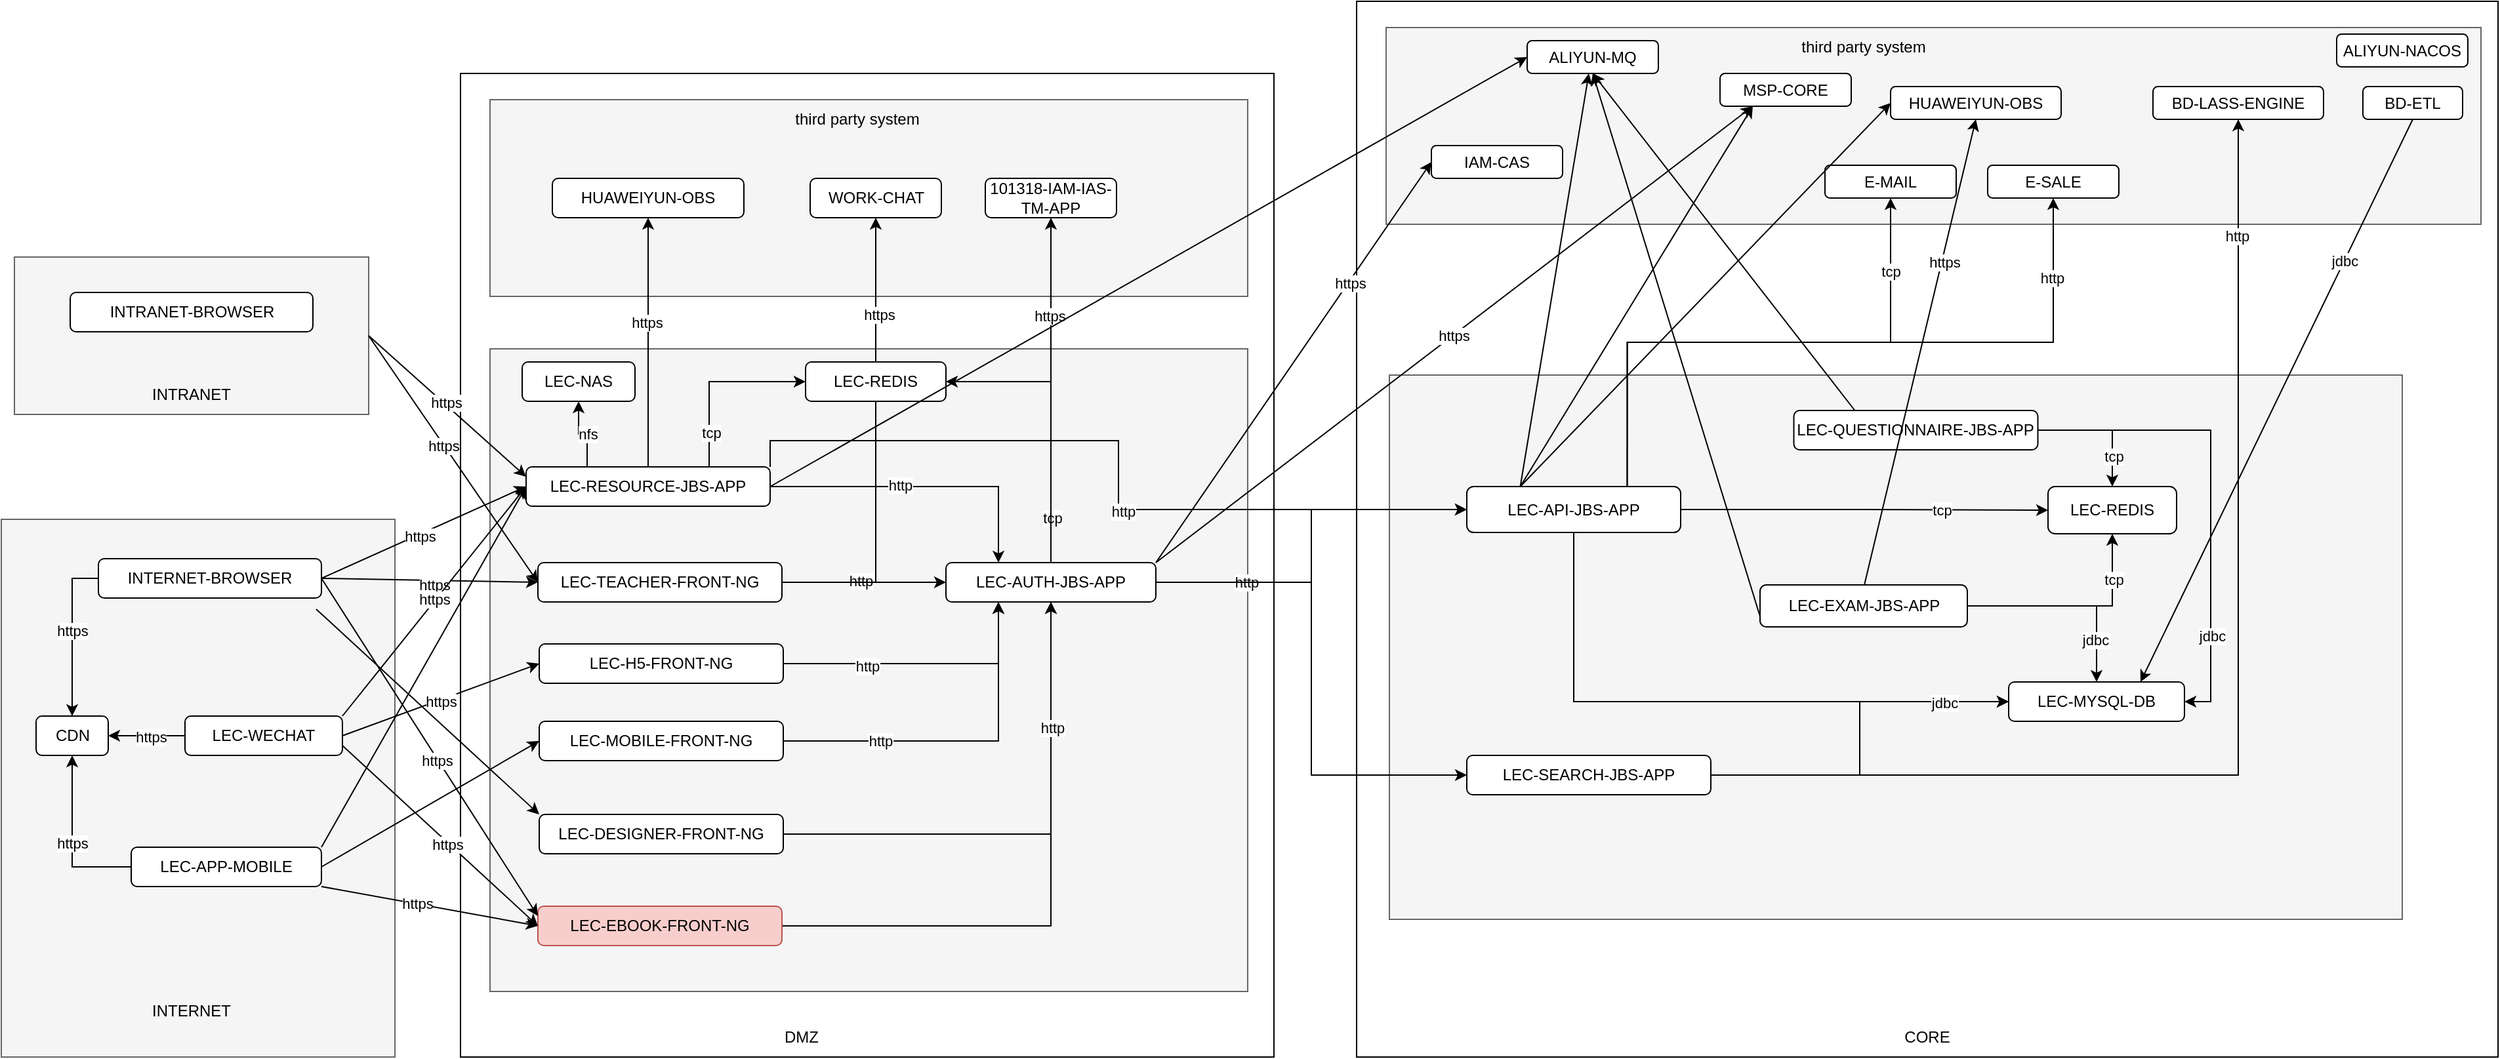 <mxfile version="24.4.9" type="github">
  <diagram id="prtHgNgQTEPvFCAcTncT" name="Page-1">
    <mxGraphModel dx="2021" dy="1861" grid="1" gridSize="10" guides="1" tooltips="1" connect="1" arrows="1" fold="1" page="1" pageScale="1" pageWidth="827" pageHeight="1169" math="0" shadow="0">
      <root>
        <mxCell id="0" />
        <mxCell id="1" parent="0" />
        <mxCell id="grso16V_VAuLWdVkUhK_-35" value="" style="rounded=0;whiteSpace=wrap;html=1;" vertex="1" parent="1">
          <mxGeometry x="923" y="-165" width="870" height="805" as="geometry" />
        </mxCell>
        <mxCell id="grso16V_VAuLWdVkUhK_-8" value="" style="rounded=0;whiteSpace=wrap;html=1;fillColor=#f5f5f5;fontColor=#333333;strokeColor=#666666;" vertex="1" parent="1">
          <mxGeometry x="-100" y="30" width="270" height="120" as="geometry" />
        </mxCell>
        <mxCell id="grso16V_VAuLWdVkUhK_-11" value="" style="rounded=0;whiteSpace=wrap;html=1;fillColor=#f5f5f5;fontColor=#333333;strokeColor=#666666;" vertex="1" parent="1">
          <mxGeometry x="-110" y="230" width="300" height="410" as="geometry" />
        </mxCell>
        <mxCell id="grso16V_VAuLWdVkUhK_-23" value="" style="rounded=0;whiteSpace=wrap;html=1;" vertex="1" parent="1">
          <mxGeometry x="240" y="-110" width="620" height="750" as="geometry" />
        </mxCell>
        <mxCell id="grso16V_VAuLWdVkUhK_-9" value="INTRANET" style="text;html=1;align=center;verticalAlign=middle;whiteSpace=wrap;rounded=0;" vertex="1" parent="1">
          <mxGeometry x="5" y="120" width="60" height="30" as="geometry" />
        </mxCell>
        <mxCell id="grso16V_VAuLWdVkUhK_-12" value="&lt;span style=&quot;text-align: left;&quot;&gt;INTRANET-BROWSER&lt;/span&gt;" style="rounded=1;whiteSpace=wrap;html=1;" vertex="1" parent="1">
          <mxGeometry x="-57.5" y="57" width="185" height="30" as="geometry" />
        </mxCell>
        <mxCell id="grso16V_VAuLWdVkUhK_-19" value="" style="edgeStyle=orthogonalEdgeStyle;rounded=0;orthogonalLoop=1;jettySize=auto;html=1;exitX=0;exitY=0.5;exitDx=0;exitDy=0;" edge="1" parent="1" source="grso16V_VAuLWdVkUhK_-14" target="grso16V_VAuLWdVkUhK_-15">
          <mxGeometry relative="1" as="geometry" />
        </mxCell>
        <mxCell id="grso16V_VAuLWdVkUhK_-21" value="https" style="edgeLabel;html=1;align=center;verticalAlign=middle;resizable=0;points=[];" vertex="1" connectable="0" parent="grso16V_VAuLWdVkUhK_-19">
          <mxGeometry x="-0.05" relative="1" as="geometry">
            <mxPoint as="offset" />
          </mxGeometry>
        </mxCell>
        <mxCell id="grso16V_VAuLWdVkUhK_-14" value="&lt;span style=&quot;text-align: left;&quot;&gt;INTERNET-BROWSER&lt;/span&gt;" style="rounded=1;whiteSpace=wrap;html=1;" vertex="1" parent="1">
          <mxGeometry x="-36" y="260" width="170" height="30" as="geometry" />
        </mxCell>
        <mxCell id="grso16V_VAuLWdVkUhK_-15" value="&lt;div style=&quot;text-align: left;&quot;&gt;&lt;span style=&quot;background-color: initial;&quot;&gt;CDN&lt;/span&gt;&lt;/div&gt;" style="rounded=1;whiteSpace=wrap;html=1;" vertex="1" parent="1">
          <mxGeometry x="-83.5" y="380" width="55" height="30" as="geometry" />
        </mxCell>
        <mxCell id="grso16V_VAuLWdVkUhK_-20" value="" style="edgeStyle=orthogonalEdgeStyle;rounded=0;orthogonalLoop=1;jettySize=auto;html=1;" edge="1" parent="1" source="grso16V_VAuLWdVkUhK_-16" target="grso16V_VAuLWdVkUhK_-15">
          <mxGeometry relative="1" as="geometry" />
        </mxCell>
        <mxCell id="grso16V_VAuLWdVkUhK_-22" value="https" style="edgeLabel;html=1;align=center;verticalAlign=middle;resizable=0;points=[];" vertex="1" connectable="0" parent="grso16V_VAuLWdVkUhK_-20">
          <mxGeometry x="-0.025" relative="1" as="geometry">
            <mxPoint as="offset" />
          </mxGeometry>
        </mxCell>
        <mxCell id="grso16V_VAuLWdVkUhK_-16" value="&lt;div style=&quot;text-align: left;&quot;&gt;&lt;span style=&quot;background-color: initial;&quot;&gt;LEC-APP-MOBILE&lt;/span&gt;&lt;/div&gt;" style="rounded=1;whiteSpace=wrap;html=1;" vertex="1" parent="1">
          <mxGeometry x="-11" y="480" width="145" height="30" as="geometry" />
        </mxCell>
        <mxCell id="grso16V_VAuLWdVkUhK_-17" value="INTERNET" style="text;html=1;align=center;verticalAlign=middle;whiteSpace=wrap;rounded=0;" vertex="1" parent="1">
          <mxGeometry y="590" width="70" height="30" as="geometry" />
        </mxCell>
        <mxCell id="grso16V_VAuLWdVkUhK_-26" value="" style="rounded=0;whiteSpace=wrap;html=1;fillColor=#f5f5f5;fontColor=#333333;strokeColor=#666666;" vertex="1" parent="1">
          <mxGeometry x="262.5" y="100" width="577.5" height="490" as="geometry" />
        </mxCell>
        <mxCell id="grso16V_VAuLWdVkUhK_-25" value="" style="rounded=0;whiteSpace=wrap;html=1;fillColor=#f5f5f5;fontColor=#333333;strokeColor=#666666;" vertex="1" parent="1">
          <mxGeometry x="262.5" y="-90" width="577.5" height="150" as="geometry" />
        </mxCell>
        <mxCell id="grso16V_VAuLWdVkUhK_-82" value="" style="edgeStyle=orthogonalEdgeStyle;rounded=0;orthogonalLoop=1;jettySize=auto;html=1;entryX=0;entryY=0.5;entryDx=0;entryDy=0;" edge="1" parent="1" source="grso16V_VAuLWdVkUhK_-27" target="grso16V_VAuLWdVkUhK_-29">
          <mxGeometry relative="1" as="geometry" />
        </mxCell>
        <mxCell id="grso16V_VAuLWdVkUhK_-83" value="http" style="edgeLabel;html=1;align=center;verticalAlign=middle;resizable=0;points=[];" vertex="1" connectable="0" parent="grso16V_VAuLWdVkUhK_-82">
          <mxGeometry x="-0.05" y="1" relative="1" as="geometry">
            <mxPoint as="offset" />
          </mxGeometry>
        </mxCell>
        <mxCell id="grso16V_VAuLWdVkUhK_-129" style="edgeStyle=orthogonalEdgeStyle;rounded=0;orthogonalLoop=1;jettySize=auto;html=1;entryX=0.5;entryY=1;entryDx=0;entryDy=0;" edge="1" parent="1" source="grso16V_VAuLWdVkUhK_-27" target="grso16V_VAuLWdVkUhK_-128">
          <mxGeometry relative="1" as="geometry" />
        </mxCell>
        <mxCell id="grso16V_VAuLWdVkUhK_-131" value="https" style="edgeLabel;html=1;align=center;verticalAlign=middle;resizable=0;points=[];" vertex="1" connectable="0" parent="grso16V_VAuLWdVkUhK_-129">
          <mxGeometry x="0.582" y="-1" relative="1" as="geometry">
            <mxPoint x="1" y="1" as="offset" />
          </mxGeometry>
        </mxCell>
        <mxCell id="grso16V_VAuLWdVkUhK_-27" value="LEC-TEACHER-FRONT-NG" style="rounded=1;whiteSpace=wrap;html=1;" vertex="1" parent="1">
          <mxGeometry x="299" y="263" width="186" height="30" as="geometry" />
        </mxCell>
        <mxCell id="grso16V_VAuLWdVkUhK_-86" value="" style="edgeStyle=orthogonalEdgeStyle;rounded=0;orthogonalLoop=1;jettySize=auto;html=1;entryX=0.25;entryY=0;entryDx=0;entryDy=0;" edge="1" parent="1" source="grso16V_VAuLWdVkUhK_-28" target="grso16V_VAuLWdVkUhK_-29">
          <mxGeometry relative="1" as="geometry" />
        </mxCell>
        <mxCell id="grso16V_VAuLWdVkUhK_-88" value="http" style="edgeLabel;html=1;align=center;verticalAlign=middle;resizable=0;points=[];" vertex="1" connectable="0" parent="grso16V_VAuLWdVkUhK_-86">
          <mxGeometry x="-0.15" y="1" relative="1" as="geometry">
            <mxPoint as="offset" />
          </mxGeometry>
        </mxCell>
        <mxCell id="grso16V_VAuLWdVkUhK_-103" style="edgeStyle=orthogonalEdgeStyle;rounded=0;orthogonalLoop=1;jettySize=auto;html=1;entryX=0.5;entryY=1;entryDx=0;entryDy=0;exitX=0.25;exitY=0;exitDx=0;exitDy=0;" edge="1" parent="1" source="grso16V_VAuLWdVkUhK_-28" target="grso16V_VAuLWdVkUhK_-31">
          <mxGeometry relative="1" as="geometry" />
        </mxCell>
        <mxCell id="grso16V_VAuLWdVkUhK_-111" value="nfs" style="edgeLabel;html=1;align=center;verticalAlign=middle;resizable=0;points=[];" vertex="1" connectable="0" parent="grso16V_VAuLWdVkUhK_-103">
          <mxGeometry x="-0.089" relative="1" as="geometry">
            <mxPoint x="1" as="offset" />
          </mxGeometry>
        </mxCell>
        <mxCell id="grso16V_VAuLWdVkUhK_-104" style="edgeStyle=orthogonalEdgeStyle;rounded=0;orthogonalLoop=1;jettySize=auto;html=1;entryX=0;entryY=0.5;entryDx=0;entryDy=0;exitX=0.75;exitY=0;exitDx=0;exitDy=0;" edge="1" parent="1" source="grso16V_VAuLWdVkUhK_-28" target="grso16V_VAuLWdVkUhK_-32">
          <mxGeometry relative="1" as="geometry" />
        </mxCell>
        <mxCell id="grso16V_VAuLWdVkUhK_-113" value="tcp" style="edgeLabel;html=1;align=center;verticalAlign=middle;resizable=0;points=[];" vertex="1" connectable="0" parent="grso16V_VAuLWdVkUhK_-104">
          <mxGeometry x="-0.625" relative="1" as="geometry">
            <mxPoint x="1" as="offset" />
          </mxGeometry>
        </mxCell>
        <mxCell id="grso16V_VAuLWdVkUhK_-108" style="edgeStyle=orthogonalEdgeStyle;rounded=0;orthogonalLoop=1;jettySize=auto;html=1;" edge="1" parent="1" source="grso16V_VAuLWdVkUhK_-28" target="grso16V_VAuLWdVkUhK_-96">
          <mxGeometry relative="1" as="geometry" />
        </mxCell>
        <mxCell id="grso16V_VAuLWdVkUhK_-112" value="https" style="edgeLabel;html=1;align=center;verticalAlign=middle;resizable=0;points=[];" vertex="1" connectable="0" parent="grso16V_VAuLWdVkUhK_-108">
          <mxGeometry x="0.158" y="1" relative="1" as="geometry">
            <mxPoint as="offset" />
          </mxGeometry>
        </mxCell>
        <mxCell id="grso16V_VAuLWdVkUhK_-28" value="LEC-RESOURCE-JBS-APP" style="rounded=1;whiteSpace=wrap;html=1;" vertex="1" parent="1">
          <mxGeometry x="290" y="190" width="186" height="30" as="geometry" />
        </mxCell>
        <mxCell id="grso16V_VAuLWdVkUhK_-109" style="edgeStyle=orthogonalEdgeStyle;rounded=0;orthogonalLoop=1;jettySize=auto;html=1;entryX=1;entryY=0.5;entryDx=0;entryDy=0;exitX=0.5;exitY=0;exitDx=0;exitDy=0;" edge="1" parent="1" source="grso16V_VAuLWdVkUhK_-29" target="grso16V_VAuLWdVkUhK_-32">
          <mxGeometry relative="1" as="geometry" />
        </mxCell>
        <mxCell id="grso16V_VAuLWdVkUhK_-110" value="tcp" style="edgeLabel;html=1;align=center;verticalAlign=middle;resizable=0;points=[];" vertex="1" connectable="0" parent="grso16V_VAuLWdVkUhK_-109">
          <mxGeometry x="-0.682" y="-1" relative="1" as="geometry">
            <mxPoint as="offset" />
          </mxGeometry>
        </mxCell>
        <mxCell id="grso16V_VAuLWdVkUhK_-115" style="edgeStyle=orthogonalEdgeStyle;rounded=0;orthogonalLoop=1;jettySize=auto;html=1;entryX=0.5;entryY=1;entryDx=0;entryDy=0;" edge="1" parent="1" source="grso16V_VAuLWdVkUhK_-29" target="grso16V_VAuLWdVkUhK_-33">
          <mxGeometry relative="1" as="geometry" />
        </mxCell>
        <mxCell id="grso16V_VAuLWdVkUhK_-116" value="https" style="edgeLabel;html=1;align=center;verticalAlign=middle;resizable=0;points=[];" vertex="1" connectable="0" parent="grso16V_VAuLWdVkUhK_-115">
          <mxGeometry x="0.434" y="1" relative="1" as="geometry">
            <mxPoint as="offset" />
          </mxGeometry>
        </mxCell>
        <mxCell id="grso16V_VAuLWdVkUhK_-29" value="LEC-AUTH-JBS-APP" style="rounded=1;whiteSpace=wrap;html=1;" vertex="1" parent="1">
          <mxGeometry x="610" y="263" width="160" height="30" as="geometry" />
        </mxCell>
        <mxCell id="grso16V_VAuLWdVkUhK_-85" value="" style="edgeStyle=orthogonalEdgeStyle;rounded=0;orthogonalLoop=1;jettySize=auto;html=1;entryX=0.25;entryY=1;entryDx=0;entryDy=0;" edge="1" parent="1" source="grso16V_VAuLWdVkUhK_-30" target="grso16V_VAuLWdVkUhK_-29">
          <mxGeometry relative="1" as="geometry" />
        </mxCell>
        <mxCell id="grso16V_VAuLWdVkUhK_-89" value="http" style="edgeLabel;html=1;align=center;verticalAlign=middle;resizable=0;points=[];" vertex="1" connectable="0" parent="grso16V_VAuLWdVkUhK_-85">
          <mxGeometry x="-0.455" relative="1" as="geometry">
            <mxPoint as="offset" />
          </mxGeometry>
        </mxCell>
        <mxCell id="grso16V_VAuLWdVkUhK_-30" value="LEC-MOBILE-FRONT-NG" style="rounded=1;whiteSpace=wrap;html=1;" vertex="1" parent="1">
          <mxGeometry x="300" y="384" width="186" height="30" as="geometry" />
        </mxCell>
        <mxCell id="grso16V_VAuLWdVkUhK_-31" value="LEC-NAS" style="rounded=1;whiteSpace=wrap;html=1;" vertex="1" parent="1">
          <mxGeometry x="287" y="110" width="86" height="30" as="geometry" />
        </mxCell>
        <mxCell id="grso16V_VAuLWdVkUhK_-32" value="LEC-&lt;span style=&quot;background-color: initial;&quot;&gt;REDIS&lt;/span&gt;" style="rounded=1;whiteSpace=wrap;html=1;" vertex="1" parent="1">
          <mxGeometry x="503" y="110" width="107" height="30" as="geometry" />
        </mxCell>
        <mxCell id="grso16V_VAuLWdVkUhK_-37" value="" style="rounded=0;whiteSpace=wrap;html=1;fillColor=#f5f5f5;fontColor=#333333;strokeColor=#666666;" vertex="1" parent="1">
          <mxGeometry x="948" y="120" width="772" height="415" as="geometry" />
        </mxCell>
        <mxCell id="grso16V_VAuLWdVkUhK_-36" value="" style="rounded=0;whiteSpace=wrap;html=1;fillColor=#f5f5f5;fontColor=#333333;strokeColor=#666666;" vertex="1" parent="1">
          <mxGeometry x="945.5" y="-145" width="834.5" height="150" as="geometry" />
        </mxCell>
        <mxCell id="grso16V_VAuLWdVkUhK_-33" value="101318-IAM-IAS-TM-APP" style="rounded=1;whiteSpace=wrap;html=1;" vertex="1" parent="1">
          <mxGeometry x="640" y="-30" width="100" height="30" as="geometry" />
        </mxCell>
        <mxCell id="grso16V_VAuLWdVkUhK_-138" value="" style="edgeStyle=orthogonalEdgeStyle;rounded=0;orthogonalLoop=1;jettySize=auto;html=1;entryX=0.5;entryY=0;entryDx=0;entryDy=0;" edge="1" parent="1" source="grso16V_VAuLWdVkUhK_-40" target="grso16V_VAuLWdVkUhK_-41">
          <mxGeometry relative="1" as="geometry" />
        </mxCell>
        <mxCell id="grso16V_VAuLWdVkUhK_-156" value="jdbc" style="edgeLabel;html=1;align=center;verticalAlign=middle;resizable=0;points=[];" vertex="1" connectable="0" parent="grso16V_VAuLWdVkUhK_-138">
          <mxGeometry x="0.572" y="-1" relative="1" as="geometry">
            <mxPoint y="1" as="offset" />
          </mxGeometry>
        </mxCell>
        <mxCell id="grso16V_VAuLWdVkUhK_-146" value="" style="edgeStyle=orthogonalEdgeStyle;rounded=0;orthogonalLoop=1;jettySize=auto;html=1;" edge="1" parent="1" source="grso16V_VAuLWdVkUhK_-40" target="grso16V_VAuLWdVkUhK_-43">
          <mxGeometry relative="1" as="geometry" />
        </mxCell>
        <mxCell id="grso16V_VAuLWdVkUhK_-160" value="tcp" style="edgeLabel;html=1;align=center;verticalAlign=middle;resizable=0;points=[];" vertex="1" connectable="0" parent="grso16V_VAuLWdVkUhK_-146">
          <mxGeometry x="0.577" y="-1" relative="1" as="geometry">
            <mxPoint as="offset" />
          </mxGeometry>
        </mxCell>
        <mxCell id="grso16V_VAuLWdVkUhK_-40" value="LEC-EXAM-JBS-APP" style="rounded=1;whiteSpace=wrap;html=1;" vertex="1" parent="1">
          <mxGeometry x="1230.5" y="280" width="158" height="32" as="geometry" />
        </mxCell>
        <mxCell id="grso16V_VAuLWdVkUhK_-41" value="LEC-MYSQL-DB" style="rounded=1;whiteSpace=wrap;html=1;" vertex="1" parent="1">
          <mxGeometry x="1420" y="354" width="134" height="30" as="geometry" />
        </mxCell>
        <mxCell id="grso16V_VAuLWdVkUhK_-43" value="LEC-REDIS" style="rounded=1;whiteSpace=wrap;html=1;" vertex="1" parent="1">
          <mxGeometry x="1450" y="205" width="98" height="36" as="geometry" />
        </mxCell>
        <mxCell id="grso16V_VAuLWdVkUhK_-44" value="ALIYUN-MQ" style="rounded=1;whiteSpace=wrap;html=1;" vertex="1" parent="1">
          <mxGeometry x="1053" y="-135" width="100" height="25" as="geometry" />
        </mxCell>
        <mxCell id="grso16V_VAuLWdVkUhK_-149" style="edgeStyle=orthogonalEdgeStyle;rounded=0;orthogonalLoop=1;jettySize=auto;html=1;entryX=0.5;entryY=0;entryDx=0;entryDy=0;" edge="1" parent="1" source="grso16V_VAuLWdVkUhK_-46" target="grso16V_VAuLWdVkUhK_-43">
          <mxGeometry relative="1" as="geometry" />
        </mxCell>
        <mxCell id="grso16V_VAuLWdVkUhK_-161" value="tcp" style="edgeLabel;html=1;align=center;verticalAlign=middle;resizable=0;points=[];" vertex="1" connectable="0" parent="grso16V_VAuLWdVkUhK_-149">
          <mxGeometry x="0.519" y="1" relative="1" as="geometry">
            <mxPoint as="offset" />
          </mxGeometry>
        </mxCell>
        <mxCell id="grso16V_VAuLWdVkUhK_-46" value="LEC-QUESTIONNAIRE-JBS-APP" style="rounded=1;whiteSpace=wrap;html=1;" vertex="1" parent="1">
          <mxGeometry x="1256.25" y="147" width="186" height="30" as="geometry" />
        </mxCell>
        <mxCell id="grso16V_VAuLWdVkUhK_-87" value="" style="edgeStyle=orthogonalEdgeStyle;rounded=0;orthogonalLoop=1;jettySize=auto;html=1;entryX=0.5;entryY=1;entryDx=0;entryDy=0;" edge="1" parent="1" source="grso16V_VAuLWdVkUhK_-47" target="grso16V_VAuLWdVkUhK_-29">
          <mxGeometry relative="1" as="geometry" />
        </mxCell>
        <mxCell id="grso16V_VAuLWdVkUhK_-47" value="LEC-DESIGNER-FRONT-NG" style="rounded=1;whiteSpace=wrap;html=1;" vertex="1" parent="1">
          <mxGeometry x="300" y="455" width="186" height="30" as="geometry" />
        </mxCell>
        <mxCell id="grso16V_VAuLWdVkUhK_-94" style="edgeStyle=orthogonalEdgeStyle;rounded=0;orthogonalLoop=1;jettySize=auto;html=1;entryX=0.5;entryY=1;entryDx=0;entryDy=0;" edge="1" parent="1" source="grso16V_VAuLWdVkUhK_-48" target="grso16V_VAuLWdVkUhK_-29">
          <mxGeometry relative="1" as="geometry" />
        </mxCell>
        <mxCell id="grso16V_VAuLWdVkUhK_-117" value="http" style="edgeLabel;html=1;align=center;verticalAlign=middle;resizable=0;points=[];" vertex="1" connectable="0" parent="grso16V_VAuLWdVkUhK_-94">
          <mxGeometry x="0.575" y="-1" relative="1" as="geometry">
            <mxPoint as="offset" />
          </mxGeometry>
        </mxCell>
        <mxCell id="grso16V_VAuLWdVkUhK_-48" value="LEC-EBOOK-FRONT-NG" style="rounded=1;whiteSpace=wrap;html=1;fillColor=#f8cecc;strokeColor=#b85450;" vertex="1" parent="1">
          <mxGeometry x="299" y="525" width="186" height="30" as="geometry" />
        </mxCell>
        <mxCell id="grso16V_VAuLWdVkUhK_-92" style="edgeStyle=orthogonalEdgeStyle;rounded=0;orthogonalLoop=1;jettySize=auto;html=1;entryX=0.25;entryY=1;entryDx=0;entryDy=0;" edge="1" parent="1" source="grso16V_VAuLWdVkUhK_-49" target="grso16V_VAuLWdVkUhK_-29">
          <mxGeometry relative="1" as="geometry">
            <mxPoint x="550" y="270" as="targetPoint" />
          </mxGeometry>
        </mxCell>
        <mxCell id="grso16V_VAuLWdVkUhK_-93" value="http" style="edgeLabel;html=1;align=center;verticalAlign=middle;resizable=0;points=[];" vertex="1" connectable="0" parent="grso16V_VAuLWdVkUhK_-92">
          <mxGeometry x="-0.4" y="-2" relative="1" as="geometry">
            <mxPoint as="offset" />
          </mxGeometry>
        </mxCell>
        <mxCell id="grso16V_VAuLWdVkUhK_-49" value="LEC-H5-FRONT-NG" style="rounded=1;whiteSpace=wrap;html=1;" vertex="1" parent="1">
          <mxGeometry x="300" y="325" width="186" height="30" as="geometry" />
        </mxCell>
        <mxCell id="grso16V_VAuLWdVkUhK_-50" value="IAM-CAS" style="rounded=1;whiteSpace=wrap;html=1;" vertex="1" parent="1">
          <mxGeometry x="980" y="-55" width="100" height="25" as="geometry" />
        </mxCell>
        <mxCell id="grso16V_VAuLWdVkUhK_-52" value="MSP-CORE" style="rounded=1;whiteSpace=wrap;html=1;" vertex="1" parent="1">
          <mxGeometry x="1200" y="-110" width="100" height="25" as="geometry" />
        </mxCell>
        <mxCell id="grso16V_VAuLWdVkUhK_-53" value="BD-ETL" style="rounded=1;whiteSpace=wrap;html=1;" vertex="1" parent="1">
          <mxGeometry x="1690" y="-100" width="76" height="25" as="geometry" />
        </mxCell>
        <mxCell id="grso16V_VAuLWdVkUhK_-56" value="" style="edgeStyle=orthogonalEdgeStyle;rounded=0;orthogonalLoop=1;jettySize=auto;html=1;" edge="1" parent="1" source="grso16V_VAuLWdVkUhK_-54" target="grso16V_VAuLWdVkUhK_-15">
          <mxGeometry relative="1" as="geometry" />
        </mxCell>
        <mxCell id="grso16V_VAuLWdVkUhK_-57" value="https" style="edgeLabel;html=1;align=center;verticalAlign=middle;resizable=0;points=[];" vertex="1" connectable="0" parent="grso16V_VAuLWdVkUhK_-56">
          <mxGeometry x="-0.086" y="1" relative="1" as="geometry">
            <mxPoint as="offset" />
          </mxGeometry>
        </mxCell>
        <mxCell id="grso16V_VAuLWdVkUhK_-54" value="&lt;div style=&quot;text-align: left;&quot;&gt;&lt;span style=&quot;background-color: initial;&quot;&gt;LEC-WECHAT&lt;/span&gt;&lt;/div&gt;" style="rounded=1;whiteSpace=wrap;html=1;" vertex="1" parent="1">
          <mxGeometry x="30" y="380" width="120" height="30" as="geometry" />
        </mxCell>
        <mxCell id="grso16V_VAuLWdVkUhK_-58" value="DMZ" style="text;html=1;align=center;verticalAlign=middle;whiteSpace=wrap;rounded=0;" vertex="1" parent="1">
          <mxGeometry x="470" y="610" width="60" height="30" as="geometry" />
        </mxCell>
        <mxCell id="grso16V_VAuLWdVkUhK_-59" value="CORE" style="text;html=1;align=center;verticalAlign=middle;whiteSpace=wrap;rounded=0;" vertex="1" parent="1">
          <mxGeometry x="1328" y="610" width="60" height="30" as="geometry" />
        </mxCell>
        <mxCell id="grso16V_VAuLWdVkUhK_-63" value="" style="endArrow=classic;html=1;rounded=0;exitX=1;exitY=0.5;exitDx=0;exitDy=0;entryX=0;entryY=0.5;entryDx=0;entryDy=0;" edge="1" parent="1" source="grso16V_VAuLWdVkUhK_-14" target="grso16V_VAuLWdVkUhK_-27">
          <mxGeometry width="50" height="50" relative="1" as="geometry">
            <mxPoint x="140" y="270" as="sourcePoint" />
            <mxPoint x="190" y="220" as="targetPoint" />
          </mxGeometry>
        </mxCell>
        <mxCell id="grso16V_VAuLWdVkUhK_-65" value="https" style="edgeLabel;html=1;align=center;verticalAlign=middle;resizable=0;points=[];" vertex="1" connectable="0" parent="grso16V_VAuLWdVkUhK_-63">
          <mxGeometry x="0.028" y="-3" relative="1" as="geometry">
            <mxPoint x="1" as="offset" />
          </mxGeometry>
        </mxCell>
        <mxCell id="grso16V_VAuLWdVkUhK_-66" value="" style="endArrow=classic;html=1;rounded=0;entryX=0;entryY=0.5;entryDx=0;entryDy=0;exitX=1;exitY=0.5;exitDx=0;exitDy=0;" edge="1" parent="1" source="grso16V_VAuLWdVkUhK_-14" target="grso16V_VAuLWdVkUhK_-28">
          <mxGeometry width="50" height="50" relative="1" as="geometry">
            <mxPoint x="130" y="290" as="sourcePoint" />
            <mxPoint x="180" y="240" as="targetPoint" />
          </mxGeometry>
        </mxCell>
        <mxCell id="grso16V_VAuLWdVkUhK_-67" value="https" style="edgeLabel;html=1;align=center;verticalAlign=middle;resizable=0;points=[];" vertex="1" connectable="0" parent="grso16V_VAuLWdVkUhK_-66">
          <mxGeometry x="-0.04" y="-1" relative="1" as="geometry">
            <mxPoint as="offset" />
          </mxGeometry>
        </mxCell>
        <mxCell id="grso16V_VAuLWdVkUhK_-68" value="" style="endArrow=classic;html=1;rounded=0;entryX=0;entryY=0.5;entryDx=0;entryDy=0;exitX=1;exitY=0;exitDx=0;exitDy=0;" edge="1" parent="1" source="grso16V_VAuLWdVkUhK_-16" target="grso16V_VAuLWdVkUhK_-28">
          <mxGeometry width="50" height="50" relative="1" as="geometry">
            <mxPoint x="130" y="490" as="sourcePoint" />
            <mxPoint x="180" y="440" as="targetPoint" />
          </mxGeometry>
        </mxCell>
        <mxCell id="grso16V_VAuLWdVkUhK_-69" value="" style="endArrow=classic;html=1;rounded=0;entryX=0;entryY=0.5;entryDx=0;entryDy=0;exitX=1;exitY=0.5;exitDx=0;exitDy=0;" edge="1" parent="1" source="grso16V_VAuLWdVkUhK_-16" target="grso16V_VAuLWdVkUhK_-30">
          <mxGeometry width="50" height="50" relative="1" as="geometry">
            <mxPoint x="140" y="500" as="sourcePoint" />
            <mxPoint x="190" y="460" as="targetPoint" />
          </mxGeometry>
        </mxCell>
        <mxCell id="grso16V_VAuLWdVkUhK_-70" value="" style="endArrow=classic;html=1;rounded=0;exitX=1;exitY=0;exitDx=0;exitDy=0;entryX=0;entryY=0.5;entryDx=0;entryDy=0;" edge="1" parent="1" source="grso16V_VAuLWdVkUhK_-54" target="grso16V_VAuLWdVkUhK_-28">
          <mxGeometry width="50" height="50" relative="1" as="geometry">
            <mxPoint x="150" y="390" as="sourcePoint" />
            <mxPoint x="280" y="280" as="targetPoint" />
          </mxGeometry>
        </mxCell>
        <mxCell id="grso16V_VAuLWdVkUhK_-77" value="https" style="edgeLabel;html=1;align=center;verticalAlign=middle;resizable=0;points=[];" vertex="1" connectable="0" parent="grso16V_VAuLWdVkUhK_-70">
          <mxGeometry x="0.007" y="1" relative="1" as="geometry">
            <mxPoint as="offset" />
          </mxGeometry>
        </mxCell>
        <mxCell id="grso16V_VAuLWdVkUhK_-71" value="" style="endArrow=classic;html=1;rounded=0;entryX=0;entryY=0.5;entryDx=0;entryDy=0;exitX=1;exitY=0.5;exitDx=0;exitDy=0;" edge="1" parent="1" source="grso16V_VAuLWdVkUhK_-54" target="grso16V_VAuLWdVkUhK_-49">
          <mxGeometry width="50" height="50" relative="1" as="geometry">
            <mxPoint x="140" y="410" as="sourcePoint" />
            <mxPoint x="190" y="360" as="targetPoint" />
          </mxGeometry>
        </mxCell>
        <mxCell id="grso16V_VAuLWdVkUhK_-81" value="https" style="edgeLabel;html=1;align=center;verticalAlign=middle;resizable=0;points=[];" vertex="1" connectable="0" parent="grso16V_VAuLWdVkUhK_-71">
          <mxGeometry x="-0.022" y="-1" relative="1" as="geometry">
            <mxPoint x="1" as="offset" />
          </mxGeometry>
        </mxCell>
        <mxCell id="grso16V_VAuLWdVkUhK_-72" value="" style="endArrow=classic;html=1;rounded=0;entryX=0;entryY=0;entryDx=0;entryDy=0;exitX=0.8;exitY=0.167;exitDx=0;exitDy=0;exitPerimeter=0;" edge="1" parent="1" source="grso16V_VAuLWdVkUhK_-11" target="grso16V_VAuLWdVkUhK_-47">
          <mxGeometry width="50" height="50" relative="1" as="geometry">
            <mxPoint x="100" y="350" as="sourcePoint" />
            <mxPoint x="150" y="300" as="targetPoint" />
          </mxGeometry>
        </mxCell>
        <mxCell id="grso16V_VAuLWdVkUhK_-73" value="" style="endArrow=classic;html=1;rounded=0;exitX=1;exitY=0.5;exitDx=0;exitDy=0;entryX=0;entryY=0.25;entryDx=0;entryDy=0;" edge="1" parent="1" source="grso16V_VAuLWdVkUhK_-14" target="grso16V_VAuLWdVkUhK_-48">
          <mxGeometry width="50" height="50" relative="1" as="geometry">
            <mxPoint x="60" y="370" as="sourcePoint" />
            <mxPoint x="310" y="540" as="targetPoint" />
          </mxGeometry>
        </mxCell>
        <mxCell id="grso16V_VAuLWdVkUhK_-78" value="https" style="edgeLabel;html=1;align=center;verticalAlign=middle;resizable=0;points=[];" vertex="1" connectable="0" parent="grso16V_VAuLWdVkUhK_-73">
          <mxGeometry x="0.073" y="-1" relative="1" as="geometry">
            <mxPoint as="offset" />
          </mxGeometry>
        </mxCell>
        <mxCell id="grso16V_VAuLWdVkUhK_-74" value="" style="endArrow=classic;html=1;rounded=0;exitX=1;exitY=0.75;exitDx=0;exitDy=0;entryX=0;entryY=0.5;entryDx=0;entryDy=0;" edge="1" parent="1" source="grso16V_VAuLWdVkUhK_-54" target="grso16V_VAuLWdVkUhK_-48">
          <mxGeometry width="50" height="50" relative="1" as="geometry">
            <mxPoint x="240" y="580" as="sourcePoint" />
            <mxPoint x="290" y="530" as="targetPoint" />
          </mxGeometry>
        </mxCell>
        <mxCell id="grso16V_VAuLWdVkUhK_-80" value="https" style="edgeLabel;html=1;align=center;verticalAlign=middle;resizable=0;points=[];" vertex="1" connectable="0" parent="grso16V_VAuLWdVkUhK_-74">
          <mxGeometry x="0.08" y="-1" relative="1" as="geometry">
            <mxPoint as="offset" />
          </mxGeometry>
        </mxCell>
        <mxCell id="grso16V_VAuLWdVkUhK_-75" value="" style="endArrow=classic;html=1;rounded=0;exitX=1;exitY=1;exitDx=0;exitDy=0;entryX=0;entryY=0.5;entryDx=0;entryDy=0;" edge="1" parent="1" source="grso16V_VAuLWdVkUhK_-16" target="grso16V_VAuLWdVkUhK_-48">
          <mxGeometry width="50" height="50" relative="1" as="geometry">
            <mxPoint x="240" y="590" as="sourcePoint" />
            <mxPoint x="290" y="540" as="targetPoint" />
          </mxGeometry>
        </mxCell>
        <mxCell id="grso16V_VAuLWdVkUhK_-76" value="https" style="edgeLabel;html=1;align=center;verticalAlign=middle;resizable=0;points=[];" vertex="1" connectable="0" parent="grso16V_VAuLWdVkUhK_-75">
          <mxGeometry x="-0.116" relative="1" as="geometry">
            <mxPoint as="offset" />
          </mxGeometry>
        </mxCell>
        <mxCell id="grso16V_VAuLWdVkUhK_-96" value="HUAWEIYUN-OBS" style="rounded=1;whiteSpace=wrap;html=1;" vertex="1" parent="1">
          <mxGeometry x="310" y="-30" width="146" height="30" as="geometry" />
        </mxCell>
        <mxCell id="grso16V_VAuLWdVkUhK_-98" style="edgeStyle=orthogonalEdgeStyle;rounded=0;orthogonalLoop=1;jettySize=auto;html=1;entryX=0;entryY=0.5;entryDx=0;entryDy=0;" edge="1" parent="1" source="grso16V_VAuLWdVkUhK_-29" target="grso16V_VAuLWdVkUhK_-38">
          <mxGeometry relative="1" as="geometry" />
        </mxCell>
        <mxCell id="grso16V_VAuLWdVkUhK_-101" value="http" style="edgeLabel;html=1;align=center;verticalAlign=middle;resizable=0;points=[];" vertex="1" connectable="0" parent="grso16V_VAuLWdVkUhK_-98">
          <mxGeometry x="-0.531" relative="1" as="geometry">
            <mxPoint as="offset" />
          </mxGeometry>
        </mxCell>
        <mxCell id="grso16V_VAuLWdVkUhK_-99" style="edgeStyle=orthogonalEdgeStyle;rounded=0;orthogonalLoop=1;jettySize=auto;html=1;exitX=1;exitY=0;exitDx=0;exitDy=0;entryX=0;entryY=0.5;entryDx=0;entryDy=0;" edge="1" parent="1" source="grso16V_VAuLWdVkUhK_-28" target="grso16V_VAuLWdVkUhK_-38">
          <mxGeometry relative="1" as="geometry" />
        </mxCell>
        <mxCell id="grso16V_VAuLWdVkUhK_-100" value="http" style="edgeLabel;html=1;align=center;verticalAlign=middle;resizable=0;points=[];" vertex="1" connectable="0" parent="grso16V_VAuLWdVkUhK_-99">
          <mxGeometry x="0.132" y="-1" relative="1" as="geometry">
            <mxPoint as="offset" />
          </mxGeometry>
        </mxCell>
        <mxCell id="grso16V_VAuLWdVkUhK_-137" style="edgeStyle=orthogonalEdgeStyle;rounded=0;orthogonalLoop=1;jettySize=auto;html=1;entryX=0;entryY=0.5;entryDx=0;entryDy=0;exitX=0.5;exitY=1;exitDx=0;exitDy=0;" edge="1" parent="1" source="grso16V_VAuLWdVkUhK_-38" target="grso16V_VAuLWdVkUhK_-41">
          <mxGeometry relative="1" as="geometry" />
        </mxCell>
        <mxCell id="grso16V_VAuLWdVkUhK_-139" style="edgeStyle=orthogonalEdgeStyle;rounded=0;orthogonalLoop=1;jettySize=auto;html=1;entryX=0;entryY=0.5;entryDx=0;entryDy=0;" edge="1" parent="1" source="grso16V_VAuLWdVkUhK_-38" target="grso16V_VAuLWdVkUhK_-43">
          <mxGeometry relative="1" as="geometry" />
        </mxCell>
        <mxCell id="grso16V_VAuLWdVkUhK_-158" value="tcp" style="edgeLabel;html=1;align=center;verticalAlign=middle;resizable=0;points=[];" vertex="1" connectable="0" parent="grso16V_VAuLWdVkUhK_-139">
          <mxGeometry x="0.415" relative="1" as="geometry">
            <mxPoint x="1" as="offset" />
          </mxGeometry>
        </mxCell>
        <mxCell id="grso16V_VAuLWdVkUhK_-143" style="edgeStyle=orthogonalEdgeStyle;rounded=0;orthogonalLoop=1;jettySize=auto;html=1;exitX=0.75;exitY=0;exitDx=0;exitDy=0;entryX=0.5;entryY=1;entryDx=0;entryDy=0;" edge="1" parent="1" source="grso16V_VAuLWdVkUhK_-38" target="grso16V_VAuLWdVkUhK_-127">
          <mxGeometry relative="1" as="geometry" />
        </mxCell>
        <mxCell id="grso16V_VAuLWdVkUhK_-168" value="tcp" style="edgeLabel;html=1;align=center;verticalAlign=middle;resizable=0;points=[];" vertex="1" connectable="0" parent="grso16V_VAuLWdVkUhK_-143">
          <mxGeometry x="0.734" relative="1" as="geometry">
            <mxPoint as="offset" />
          </mxGeometry>
        </mxCell>
        <mxCell id="grso16V_VAuLWdVkUhK_-144" style="edgeStyle=orthogonalEdgeStyle;rounded=0;orthogonalLoop=1;jettySize=auto;html=1;exitX=0.75;exitY=0;exitDx=0;exitDy=0;entryX=0.5;entryY=1;entryDx=0;entryDy=0;" edge="1" parent="1" source="grso16V_VAuLWdVkUhK_-38" target="grso16V_VAuLWdVkUhK_-141">
          <mxGeometry relative="1" as="geometry" />
        </mxCell>
        <mxCell id="grso16V_VAuLWdVkUhK_-169" value="http" style="edgeLabel;html=1;align=center;verticalAlign=middle;resizable=0;points=[];" vertex="1" connectable="0" parent="grso16V_VAuLWdVkUhK_-144">
          <mxGeometry x="0.776" y="1" relative="1" as="geometry">
            <mxPoint as="offset" />
          </mxGeometry>
        </mxCell>
        <mxCell id="grso16V_VAuLWdVkUhK_-38" value="LEC-API-JBS-APP" style="rounded=1;whiteSpace=wrap;html=1;" vertex="1" parent="1">
          <mxGeometry x="1007" y="205" width="163" height="35" as="geometry" />
        </mxCell>
        <mxCell id="grso16V_VAuLWdVkUhK_-134" style="edgeStyle=orthogonalEdgeStyle;rounded=0;orthogonalLoop=1;jettySize=auto;html=1;entryX=0;entryY=0.5;entryDx=0;entryDy=0;" edge="1" parent="1" source="grso16V_VAuLWdVkUhK_-39" target="grso16V_VAuLWdVkUhK_-41">
          <mxGeometry relative="1" as="geometry" />
        </mxCell>
        <mxCell id="grso16V_VAuLWdVkUhK_-159" value="jdbc" style="edgeLabel;html=1;align=center;verticalAlign=middle;resizable=0;points=[];" vertex="1" connectable="0" parent="grso16V_VAuLWdVkUhK_-134">
          <mxGeometry x="0.649" y="-1" relative="1" as="geometry">
            <mxPoint as="offset" />
          </mxGeometry>
        </mxCell>
        <mxCell id="grso16V_VAuLWdVkUhK_-163" style="edgeStyle=orthogonalEdgeStyle;rounded=0;orthogonalLoop=1;jettySize=auto;html=1;entryX=0.5;entryY=1;entryDx=0;entryDy=0;" edge="1" parent="1" source="grso16V_VAuLWdVkUhK_-39" target="grso16V_VAuLWdVkUhK_-162">
          <mxGeometry relative="1" as="geometry" />
        </mxCell>
        <mxCell id="grso16V_VAuLWdVkUhK_-164" value="http" style="edgeLabel;html=1;align=center;verticalAlign=middle;resizable=0;points=[];" vertex="1" connectable="0" parent="grso16V_VAuLWdVkUhK_-163">
          <mxGeometry x="0.803" y="1" relative="1" as="geometry">
            <mxPoint as="offset" />
          </mxGeometry>
        </mxCell>
        <mxCell id="grso16V_VAuLWdVkUhK_-39" value="LEC-SEARCH-JBS-APP" style="rounded=1;whiteSpace=wrap;html=1;" vertex="1" parent="1">
          <mxGeometry x="1007" y="410" width="186" height="30" as="geometry" />
        </mxCell>
        <mxCell id="grso16V_VAuLWdVkUhK_-102" style="edgeStyle=orthogonalEdgeStyle;rounded=0;orthogonalLoop=1;jettySize=auto;html=1;entryX=0;entryY=0.5;entryDx=0;entryDy=0;" edge="1" parent="1" source="grso16V_VAuLWdVkUhK_-29" target="grso16V_VAuLWdVkUhK_-39">
          <mxGeometry relative="1" as="geometry" />
        </mxCell>
        <mxCell id="grso16V_VAuLWdVkUhK_-114" value="third party system" style="text;html=1;align=center;verticalAlign=middle;whiteSpace=wrap;rounded=0;" vertex="1" parent="1">
          <mxGeometry x="486" y="-90" width="113" height="30" as="geometry" />
        </mxCell>
        <mxCell id="grso16V_VAuLWdVkUhK_-119" value="" style="endArrow=classic;html=1;rounded=0;entryX=0.25;entryY=1;entryDx=0;entryDy=0;exitX=1;exitY=0;exitDx=0;exitDy=0;" edge="1" parent="1" source="grso16V_VAuLWdVkUhK_-29" target="grso16V_VAuLWdVkUhK_-52">
          <mxGeometry width="50" height="50" relative="1" as="geometry">
            <mxPoint x="770" y="263" as="sourcePoint" />
            <mxPoint x="820" y="213" as="targetPoint" />
          </mxGeometry>
        </mxCell>
        <mxCell id="grso16V_VAuLWdVkUhK_-120" value="https" style="edgeLabel;html=1;align=center;verticalAlign=middle;resizable=0;points=[];" vertex="1" connectable="0" parent="grso16V_VAuLWdVkUhK_-119">
          <mxGeometry x="-0.001" relative="1" as="geometry">
            <mxPoint as="offset" />
          </mxGeometry>
        </mxCell>
        <mxCell id="grso16V_VAuLWdVkUhK_-121" value="" style="endArrow=classic;html=1;rounded=0;entryX=0;entryY=0.5;entryDx=0;entryDy=0;exitX=1;exitY=0;exitDx=0;exitDy=0;" edge="1" parent="1" source="grso16V_VAuLWdVkUhK_-29" target="grso16V_VAuLWdVkUhK_-50">
          <mxGeometry width="50" height="50" relative="1" as="geometry">
            <mxPoint x="770" y="270" as="sourcePoint" />
            <mxPoint x="820" y="220" as="targetPoint" />
          </mxGeometry>
        </mxCell>
        <mxCell id="grso16V_VAuLWdVkUhK_-123" value="https" style="edgeLabel;html=1;align=center;verticalAlign=middle;resizable=0;points=[];" vertex="1" connectable="0" parent="grso16V_VAuLWdVkUhK_-121">
          <mxGeometry x="0.402" y="-1" relative="1" as="geometry">
            <mxPoint as="offset" />
          </mxGeometry>
        </mxCell>
        <mxCell id="grso16V_VAuLWdVkUhK_-124" value="" style="endArrow=classic;html=1;rounded=0;entryX=0;entryY=0.5;entryDx=0;entryDy=0;exitX=1;exitY=0.5;exitDx=0;exitDy=0;" edge="1" parent="1" source="grso16V_VAuLWdVkUhK_-28" target="grso16V_VAuLWdVkUhK_-44">
          <mxGeometry width="50" height="50" relative="1" as="geometry">
            <mxPoint x="450" y="190" as="sourcePoint" />
            <mxPoint x="500" y="140" as="targetPoint" />
          </mxGeometry>
        </mxCell>
        <mxCell id="grso16V_VAuLWdVkUhK_-125" value="third party system" style="text;html=1;align=center;verticalAlign=middle;whiteSpace=wrap;rounded=0;" vertex="1" parent="1">
          <mxGeometry x="1253" y="-145" width="113" height="30" as="geometry" />
        </mxCell>
        <mxCell id="grso16V_VAuLWdVkUhK_-126" value="ALIYUN-NACOS" style="rounded=1;whiteSpace=wrap;html=1;" vertex="1" parent="1">
          <mxGeometry x="1670" y="-140" width="100" height="25" as="geometry" />
        </mxCell>
        <mxCell id="grso16V_VAuLWdVkUhK_-127" value="E-MAIL" style="rounded=1;whiteSpace=wrap;html=1;" vertex="1" parent="1">
          <mxGeometry x="1280" y="-40" width="100" height="25" as="geometry" />
        </mxCell>
        <mxCell id="grso16V_VAuLWdVkUhK_-128" value="WORK-CHAT" style="rounded=1;whiteSpace=wrap;html=1;" vertex="1" parent="1">
          <mxGeometry x="506.5" y="-30" width="100" height="30" as="geometry" />
        </mxCell>
        <mxCell id="grso16V_VAuLWdVkUhK_-136" style="edgeStyle=orthogonalEdgeStyle;rounded=0;orthogonalLoop=1;jettySize=auto;html=1;entryX=1;entryY=0.5;entryDx=0;entryDy=0;exitX=1;exitY=0.5;exitDx=0;exitDy=0;" edge="1" parent="1" source="grso16V_VAuLWdVkUhK_-46" target="grso16V_VAuLWdVkUhK_-41">
          <mxGeometry relative="1" as="geometry" />
        </mxCell>
        <mxCell id="grso16V_VAuLWdVkUhK_-157" value="jdbc" style="edgeLabel;html=1;align=center;verticalAlign=middle;resizable=0;points=[];" vertex="1" connectable="0" parent="grso16V_VAuLWdVkUhK_-136">
          <mxGeometry x="0.608" y="1" relative="1" as="geometry">
            <mxPoint as="offset" />
          </mxGeometry>
        </mxCell>
        <mxCell id="grso16V_VAuLWdVkUhK_-141" value="E-SALE" style="rounded=1;whiteSpace=wrap;html=1;" vertex="1" parent="1">
          <mxGeometry x="1404" y="-40" width="100" height="25" as="geometry" />
        </mxCell>
        <mxCell id="grso16V_VAuLWdVkUhK_-150" value="" style="endArrow=classic;html=1;rounded=0;entryX=0.5;entryY=1;entryDx=0;entryDy=0;exitX=0;exitY=0.75;exitDx=0;exitDy=0;" edge="1" parent="1" source="grso16V_VAuLWdVkUhK_-40" target="grso16V_VAuLWdVkUhK_-44">
          <mxGeometry width="50" height="50" relative="1" as="geometry">
            <mxPoint x="1250" y="250" as="sourcePoint" />
            <mxPoint x="1300" y="200" as="targetPoint" />
          </mxGeometry>
        </mxCell>
        <mxCell id="grso16V_VAuLWdVkUhK_-151" value="" style="endArrow=classic;html=1;rounded=0;exitX=0.25;exitY=0;exitDx=0;exitDy=0;" edge="1" parent="1" source="grso16V_VAuLWdVkUhK_-38">
          <mxGeometry width="50" height="50" relative="1" as="geometry">
            <mxPoint x="1040" y="210" as="sourcePoint" />
            <mxPoint x="1100" y="-110" as="targetPoint" />
          </mxGeometry>
        </mxCell>
        <mxCell id="grso16V_VAuLWdVkUhK_-152" value="" style="endArrow=classic;html=1;rounded=0;entryX=0.5;entryY=1;entryDx=0;entryDy=0;exitX=0.25;exitY=0;exitDx=0;exitDy=0;" edge="1" parent="1" source="grso16V_VAuLWdVkUhK_-46" target="grso16V_VAuLWdVkUhK_-44">
          <mxGeometry width="50" height="50" relative="1" as="geometry">
            <mxPoint x="1490" y="290" as="sourcePoint" />
            <mxPoint x="1540" y="240" as="targetPoint" />
          </mxGeometry>
        </mxCell>
        <mxCell id="grso16V_VAuLWdVkUhK_-153" value="" style="endArrow=classic;html=1;rounded=0;entryX=0.25;entryY=1;entryDx=0;entryDy=0;exitX=0.25;exitY=0;exitDx=0;exitDy=0;" edge="1" parent="1" source="grso16V_VAuLWdVkUhK_-38" target="grso16V_VAuLWdVkUhK_-52">
          <mxGeometry width="50" height="50" relative="1" as="geometry">
            <mxPoint x="1060" y="210" as="sourcePoint" />
            <mxPoint x="1110" y="160" as="targetPoint" />
          </mxGeometry>
        </mxCell>
        <mxCell id="grso16V_VAuLWdVkUhK_-162" value="BD-LASS-ENGINE" style="rounded=1;whiteSpace=wrap;html=1;" vertex="1" parent="1">
          <mxGeometry x="1530" y="-100" width="130" height="25" as="geometry" />
        </mxCell>
        <mxCell id="grso16V_VAuLWdVkUhK_-166" value="" style="endArrow=classic;html=1;rounded=0;entryX=0.75;entryY=0;entryDx=0;entryDy=0;exitX=0.5;exitY=1;exitDx=0;exitDy=0;" edge="1" parent="1" source="grso16V_VAuLWdVkUhK_-53" target="grso16V_VAuLWdVkUhK_-41">
          <mxGeometry width="50" height="50" relative="1" as="geometry">
            <mxPoint x="1700" y="-10" as="sourcePoint" />
            <mxPoint x="1750" y="-60" as="targetPoint" />
          </mxGeometry>
        </mxCell>
        <mxCell id="grso16V_VAuLWdVkUhK_-167" value="jdbc" style="edgeLabel;html=1;align=center;verticalAlign=middle;resizable=0;points=[];" vertex="1" connectable="0" parent="grso16V_VAuLWdVkUhK_-166">
          <mxGeometry x="-0.497" relative="1" as="geometry">
            <mxPoint as="offset" />
          </mxGeometry>
        </mxCell>
        <mxCell id="grso16V_VAuLWdVkUhK_-170" value="" style="endArrow=classic;html=1;rounded=0;exitX=1;exitY=0.5;exitDx=0;exitDy=0;entryX=0;entryY=0.25;entryDx=0;entryDy=0;" edge="1" parent="1" source="grso16V_VAuLWdVkUhK_-8" target="grso16V_VAuLWdVkUhK_-28">
          <mxGeometry width="50" height="50" relative="1" as="geometry">
            <mxPoint x="370" y="250" as="sourcePoint" />
            <mxPoint x="420" y="200" as="targetPoint" />
          </mxGeometry>
        </mxCell>
        <mxCell id="grso16V_VAuLWdVkUhK_-172" value="https" style="edgeLabel;html=1;align=center;verticalAlign=middle;resizable=0;points=[];" vertex="1" connectable="0" parent="grso16V_VAuLWdVkUhK_-170">
          <mxGeometry x="-0.041" y="1" relative="1" as="geometry">
            <mxPoint as="offset" />
          </mxGeometry>
        </mxCell>
        <mxCell id="grso16V_VAuLWdVkUhK_-171" value="" style="endArrow=classic;html=1;rounded=0;entryX=0;entryY=0.5;entryDx=0;entryDy=0;exitX=1;exitY=0.5;exitDx=0;exitDy=0;" edge="1" parent="1" source="grso16V_VAuLWdVkUhK_-8" target="grso16V_VAuLWdVkUhK_-27">
          <mxGeometry width="50" height="50" relative="1" as="geometry">
            <mxPoint x="120" y="220" as="sourcePoint" />
            <mxPoint x="170" y="170" as="targetPoint" />
          </mxGeometry>
        </mxCell>
        <mxCell id="grso16V_VAuLWdVkUhK_-173" value="https" style="edgeLabel;html=1;align=center;verticalAlign=middle;resizable=0;points=[];" vertex="1" connectable="0" parent="grso16V_VAuLWdVkUhK_-171">
          <mxGeometry x="-0.115" y="-1" relative="1" as="geometry">
            <mxPoint as="offset" />
          </mxGeometry>
        </mxCell>
        <mxCell id="grso16V_VAuLWdVkUhK_-174" value="HUAWEIYUN-OBS" style="rounded=1;whiteSpace=wrap;html=1;" vertex="1" parent="1">
          <mxGeometry x="1330" y="-100" width="130" height="25" as="geometry" />
        </mxCell>
        <mxCell id="grso16V_VAuLWdVkUhK_-175" value="" style="endArrow=classic;html=1;rounded=0;entryX=0.5;entryY=1;entryDx=0;entryDy=0;" edge="1" parent="1" target="grso16V_VAuLWdVkUhK_-174">
          <mxGeometry width="50" height="50" relative="1" as="geometry">
            <mxPoint x="1310" y="280" as="sourcePoint" />
            <mxPoint x="1360" y="230" as="targetPoint" />
          </mxGeometry>
        </mxCell>
        <mxCell id="grso16V_VAuLWdVkUhK_-177" value="https" style="edgeLabel;html=1;align=center;verticalAlign=middle;resizable=0;points=[];" vertex="1" connectable="0" parent="grso16V_VAuLWdVkUhK_-175">
          <mxGeometry x="0.389" y="-2" relative="1" as="geometry">
            <mxPoint as="offset" />
          </mxGeometry>
        </mxCell>
        <mxCell id="grso16V_VAuLWdVkUhK_-176" value="" style="endArrow=classic;html=1;rounded=0;entryX=0;entryY=0.5;entryDx=0;entryDy=0;exitX=0.25;exitY=0;exitDx=0;exitDy=0;" edge="1" parent="1" source="grso16V_VAuLWdVkUhK_-38" target="grso16V_VAuLWdVkUhK_-174">
          <mxGeometry width="50" height="50" relative="1" as="geometry">
            <mxPoint x="1050" y="200" as="sourcePoint" />
            <mxPoint x="1100" y="150" as="targetPoint" />
          </mxGeometry>
        </mxCell>
      </root>
    </mxGraphModel>
  </diagram>
</mxfile>
